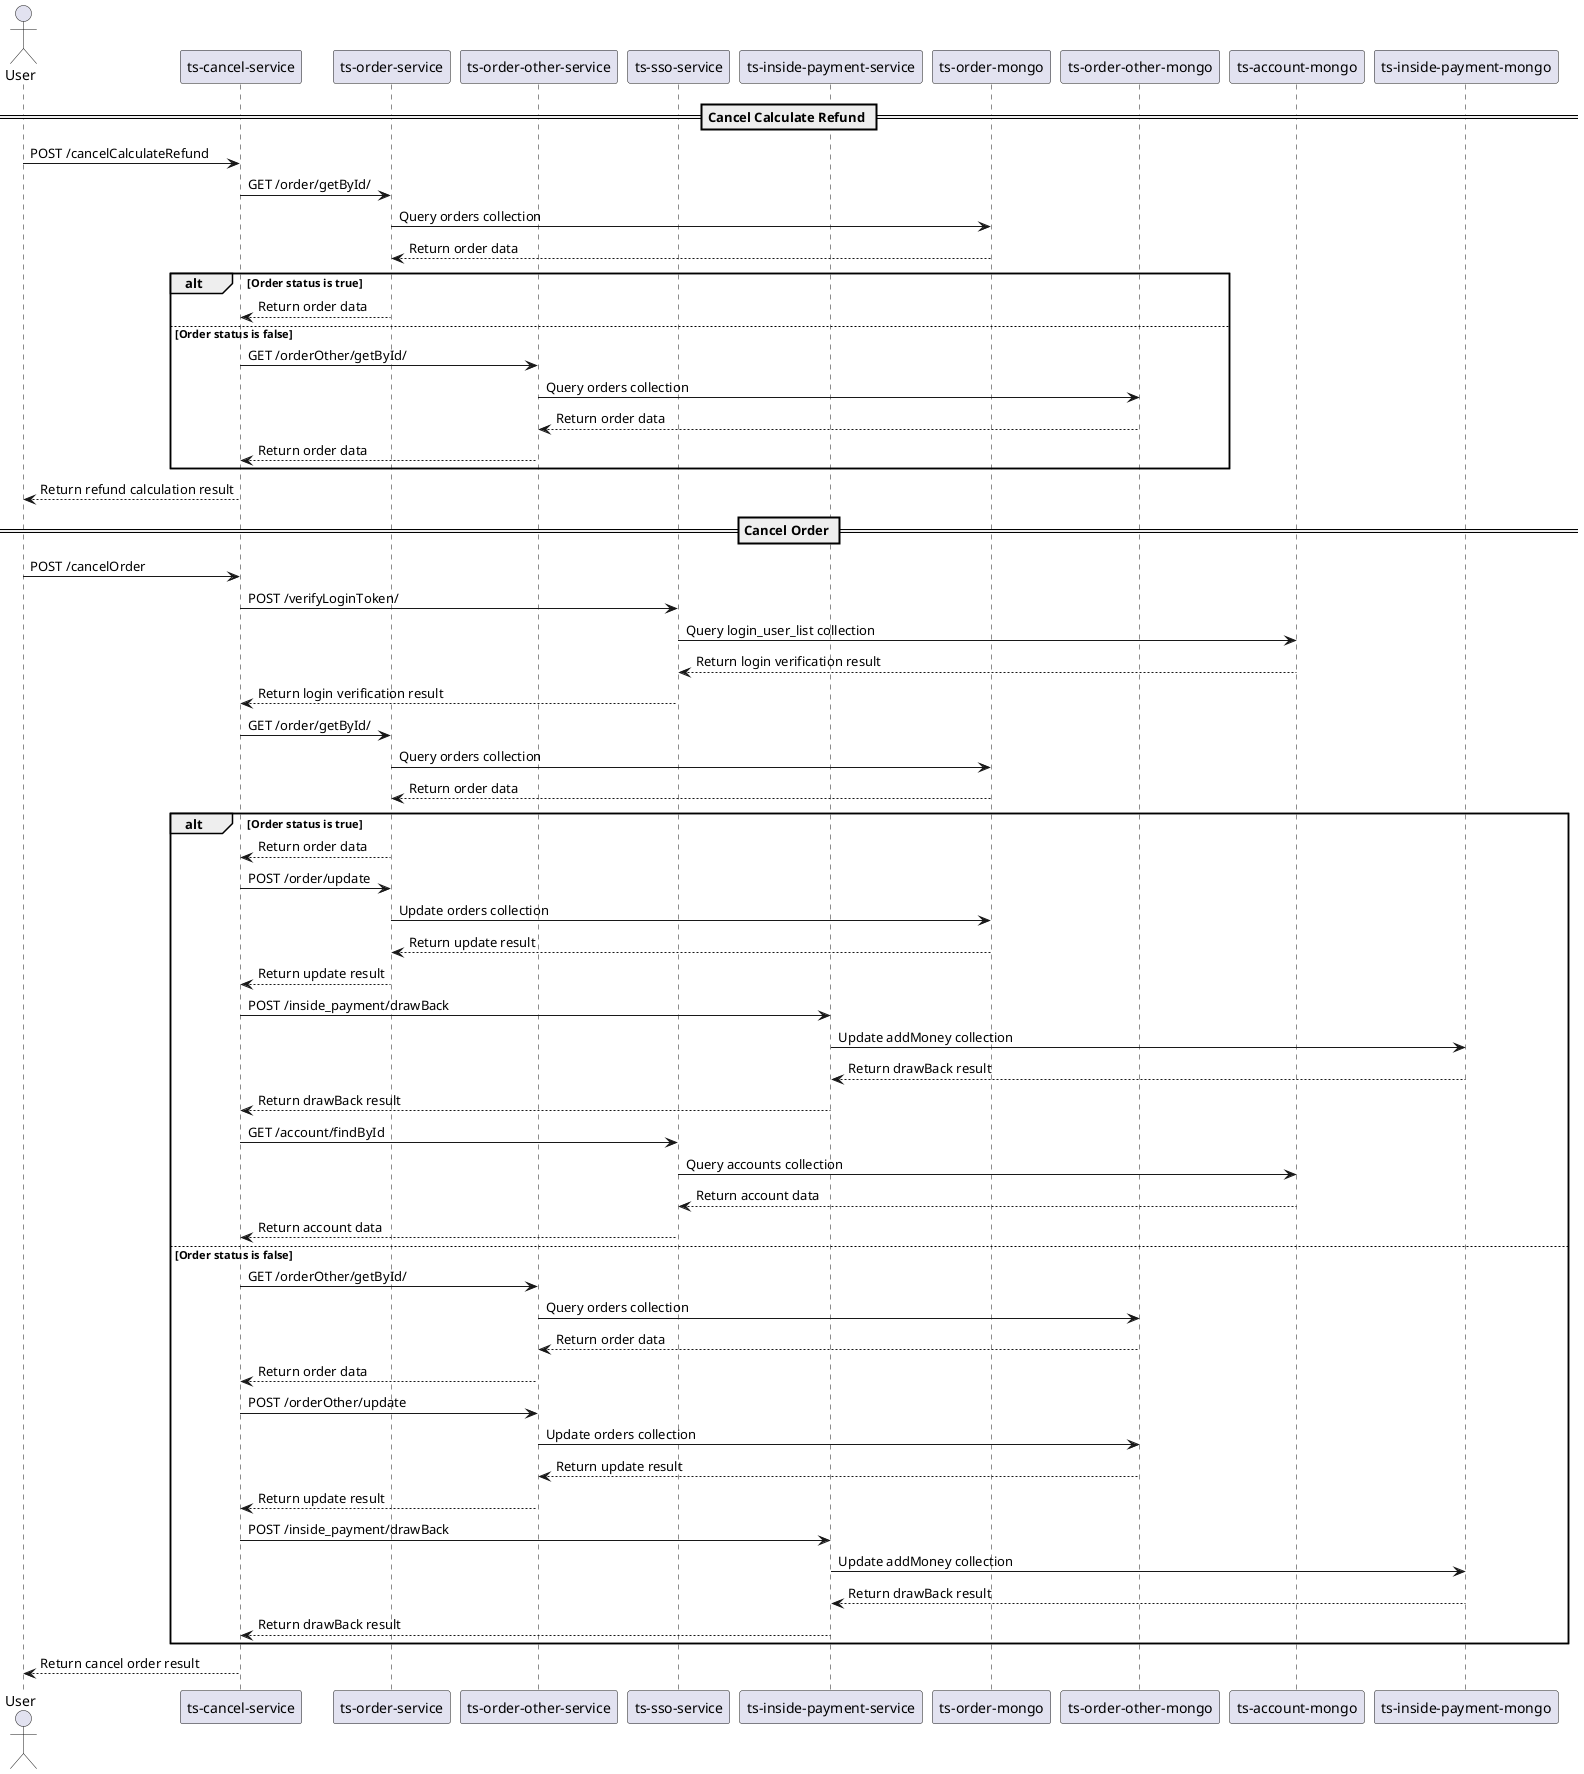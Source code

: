 @startuml
actor User
participant "ts-cancel-service" as CancelService
participant "ts-order-service" as OrderService
participant "ts-order-other-service" as OrderOtherService
participant "ts-sso-service" as SsoService
participant "ts-inside-payment-service" as PaymentService
participant "ts-order-mongo" as OrderMongo
participant "ts-order-other-mongo" as OrderOtherMongo
participant "ts-account-mongo" as AccountMongo
participant "ts-inside-payment-mongo" as PaymentMongo

== Cancel Calculate Refund ==
User -> CancelService: POST /cancelCalculateRefund
CancelService -> OrderService: GET /order/getById/
OrderService -> OrderMongo: Query orders collection
OrderMongo --> OrderService: Return order data
alt Order status is true
    OrderService --> CancelService: Return order data
else Order status is false
    CancelService -> OrderOtherService: GET /orderOther/getById/
    OrderOtherService -> OrderOtherMongo: Query orders collection
    OrderOtherMongo --> OrderOtherService: Return order data
    OrderOtherService --> CancelService: Return order data
end
CancelService --> User: Return refund calculation result

== Cancel Order ==
User -> CancelService: POST /cancelOrder
CancelService -> SsoService: POST /verifyLoginToken/
SsoService -> AccountMongo: Query login_user_list collection
AccountMongo --> SsoService: Return login verification result
SsoService --> CancelService: Return login verification result
CancelService -> OrderService: GET /order/getById/
OrderService -> OrderMongo: Query orders collection
OrderMongo --> OrderService: Return order data
alt Order status is true
    OrderService --> CancelService: Return order data
    CancelService -> OrderService: POST /order/update
    OrderService -> OrderMongo: Update orders collection
    OrderMongo --> OrderService: Return update result
    OrderService --> CancelService: Return update result
    CancelService -> PaymentService: POST /inside_payment/drawBack
    PaymentService -> PaymentMongo: Update addMoney collection
    PaymentMongo --> PaymentService: Return drawBack result
    PaymentService --> CancelService: Return drawBack result
    CancelService -> SsoService: GET /account/findById
    SsoService -> AccountMongo: Query accounts collection
    AccountMongo --> SsoService: Return account data
    SsoService --> CancelService: Return account data
else Order status is false
    CancelService -> OrderOtherService: GET /orderOther/getById/
    OrderOtherService -> OrderOtherMongo: Query orders collection
    OrderOtherMongo --> OrderOtherService: Return order data
    OrderOtherService --> CancelService: Return order data
    CancelService -> OrderOtherService: POST /orderOther/update
    OrderOtherService -> OrderOtherMongo: Update orders collection
    OrderOtherMongo --> OrderOtherService: Return update result
    OrderOtherService --> CancelService: Return update result
    CancelService -> PaymentService: POST /inside_payment/drawBack
    PaymentService -> PaymentMongo: Update addMoney collection
    PaymentMongo --> PaymentService: Return drawBack result
    PaymentService --> CancelService: Return drawBack result
end
CancelService --> User: Return cancel order result
@enduml